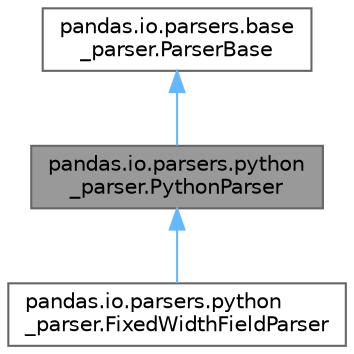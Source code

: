 digraph "pandas.io.parsers.python_parser.PythonParser"
{
 // LATEX_PDF_SIZE
  bgcolor="transparent";
  edge [fontname=Helvetica,fontsize=10,labelfontname=Helvetica,labelfontsize=10];
  node [fontname=Helvetica,fontsize=10,shape=box,height=0.2,width=0.4];
  Node1 [id="Node000001",label="pandas.io.parsers.python\l_parser.PythonParser",height=0.2,width=0.4,color="gray40", fillcolor="grey60", style="filled", fontcolor="black",tooltip=" "];
  Node2 -> Node1 [id="edge3_Node000001_Node000002",dir="back",color="steelblue1",style="solid",tooltip=" "];
  Node2 [id="Node000002",label="pandas.io.parsers.base\l_parser.ParserBase",height=0.2,width=0.4,color="gray40", fillcolor="white", style="filled",URL="$classpandas_1_1io_1_1parsers_1_1base__parser_1_1ParserBase.html",tooltip=" "];
  Node1 -> Node3 [id="edge4_Node000001_Node000003",dir="back",color="steelblue1",style="solid",tooltip=" "];
  Node3 [id="Node000003",label="pandas.io.parsers.python\l_parser.FixedWidthFieldParser",height=0.2,width=0.4,color="gray40", fillcolor="white", style="filled",URL="$classpandas_1_1io_1_1parsers_1_1python__parser_1_1FixedWidthFieldParser.html",tooltip=" "];
}
